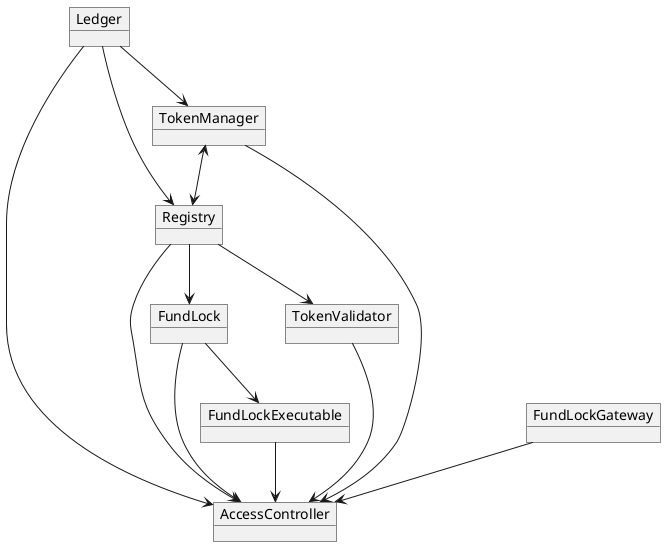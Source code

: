@startuml

object AccessController

object FundLockExecutable
object FundLockGateway

object FundLock
object Ledger
object Registry
object TokenValidator
object TokenManager

FundLockExecutable --> AccessController
FundLockGateway --> AccessController
FundLock --> AccessController
Ledger --> AccessController
Registry --> AccessController
TokenValidator --> AccessController
TokenManager --> AccessController

TokenManager <--> Registry
Registry --> TokenValidator
Registry --> FundLock

FundLock --> FundLockExecutable

Ledger --> Registry
Ledger --> TokenManager

@enduml
